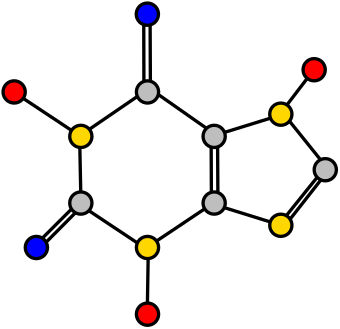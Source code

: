 <?xml version="1.0"?>
<!DOCTYPE ipe SYSTEM "ipe.dtd">
<ipe version="70218" creator="Ipe 7.2.24">
<info created="D:20220902113813" modified="D:20221207103114"/>
<ipestyle name="basic">
<symbol name="arrow/arc(spx)">
<path stroke="sym-stroke" fill="sym-stroke" pen="sym-pen">
0 0 m
-1 0.333 l
-1 -0.333 l
h
</path>
</symbol>
<symbol name="arrow/farc(spx)">
<path stroke="sym-stroke" fill="white" pen="sym-pen">
0 0 m
-1 0.333 l
-1 -0.333 l
h
</path>
</symbol>
<symbol name="arrow/ptarc(spx)">
<path stroke="sym-stroke" fill="sym-stroke" pen="sym-pen">
0 0 m
-1 0.333 l
-0.8 0 l
-1 -0.333 l
h
</path>
</symbol>
<symbol name="arrow/fptarc(spx)">
<path stroke="sym-stroke" fill="white" pen="sym-pen">
0 0 m
-1 0.333 l
-0.8 0 l
-1 -0.333 l
h
</path>
</symbol>
<symbol name="mark/circle(sx)" transformations="translations">
<path fill="sym-stroke">
0.6 0 0 0.6 0 0 e
0.4 0 0 0.4 0 0 e
</path>
</symbol>
<symbol name="mark/disk(sx)" transformations="translations">
<path fill="sym-stroke">
0.6 0 0 0.6 0 0 e
</path>
</symbol>
<symbol name="mark/fdisk(sfx)" transformations="translations">
<group>
<path fill="sym-fill">
0.5 0 0 0.5 0 0 e
</path>
<path fill="sym-stroke" fillrule="eofill">
0.6 0 0 0.6 0 0 e
0.4 0 0 0.4 0 0 e
</path>
</group>
</symbol>
<symbol name="mark/box(sx)" transformations="translations">
<path fill="sym-stroke" fillrule="eofill">
-0.6 -0.6 m
0.6 -0.6 l
0.6 0.6 l
-0.6 0.6 l
h
-0.4 -0.4 m
0.4 -0.4 l
0.4 0.4 l
-0.4 0.4 l
h
</path>
</symbol>
<symbol name="mark/square(sx)" transformations="translations">
<path fill="sym-stroke">
-0.6 -0.6 m
0.6 -0.6 l
0.6 0.6 l
-0.6 0.6 l
h
</path>
</symbol>
<symbol name="mark/fsquare(sfx)" transformations="translations">
<group>
<path fill="sym-fill">
-0.5 -0.5 m
0.5 -0.5 l
0.5 0.5 l
-0.5 0.5 l
h
</path>
<path fill="sym-stroke" fillrule="eofill">
-0.6 -0.6 m
0.6 -0.6 l
0.6 0.6 l
-0.6 0.6 l
h
-0.4 -0.4 m
0.4 -0.4 l
0.4 0.4 l
-0.4 0.4 l
h
</path>
</group>
</symbol>
<symbol name="mark/cross(sx)" transformations="translations">
<group>
<path fill="sym-stroke">
-0.43 -0.57 m
0.57 0.43 l
0.43 0.57 l
-0.57 -0.43 l
h
</path>
<path fill="sym-stroke">
-0.43 0.57 m
0.57 -0.43 l
0.43 -0.57 l
-0.57 0.43 l
h
</path>
</group>
</symbol>
<symbol name="arrow/fnormal(spx)">
<path stroke="sym-stroke" fill="white" pen="sym-pen">
0 0 m
-1 0.333 l
-1 -0.333 l
h
</path>
</symbol>
<symbol name="arrow/pointed(spx)">
<path stroke="sym-stroke" fill="sym-stroke" pen="sym-pen">
0 0 m
-1 0.333 l
-0.8 0 l
-1 -0.333 l
h
</path>
</symbol>
<symbol name="arrow/fpointed(spx)">
<path stroke="sym-stroke" fill="white" pen="sym-pen">
0 0 m
-1 0.333 l
-0.8 0 l
-1 -0.333 l
h
</path>
</symbol>
<symbol name="arrow/linear(spx)">
<path stroke="sym-stroke" pen="sym-pen">
-1 0.333 m
0 0 l
-1 -0.333 l
</path>
</symbol>
<symbol name="arrow/fdouble(spx)">
<path stroke="sym-stroke" fill="white" pen="sym-pen">
0 0 m
-1 0.333 l
-1 -0.333 l
h
-1 0 m
-2 0.333 l
-2 -0.333 l
h
</path>
</symbol>
<symbol name="arrow/double(spx)">
<path stroke="sym-stroke" fill="sym-stroke" pen="sym-pen">
0 0 m
-1 0.333 l
-1 -0.333 l
h
-1 0 m
-2 0.333 l
-2 -0.333 l
h
</path>
</symbol>
<symbol name="arrow/mid-normal(spx)">
<path stroke="sym-stroke" fill="sym-stroke" pen="sym-pen">
0.5 0 m
-0.5 0.333 l
-0.5 -0.333 l
h
</path>
</symbol>
<symbol name="arrow/mid-fnormal(spx)">
<path stroke="sym-stroke" fill="white" pen="sym-pen">
0.5 0 m
-0.5 0.333 l
-0.5 -0.333 l
h
</path>
</symbol>
<symbol name="arrow/mid-pointed(spx)">
<path stroke="sym-stroke" fill="sym-stroke" pen="sym-pen">
0.5 0 m
-0.5 0.333 l
-0.3 0 l
-0.5 -0.333 l
h
</path>
</symbol>
<symbol name="arrow/mid-fpointed(spx)">
<path stroke="sym-stroke" fill="white" pen="sym-pen">
0.5 0 m
-0.5 0.333 l
-0.3 0 l
-0.5 -0.333 l
h
</path>
</symbol>
<symbol name="arrow/mid-double(spx)">
<path stroke="sym-stroke" fill="sym-stroke" pen="sym-pen">
1 0 m
0 0.333 l
0 -0.333 l
h
0 0 m
-1 0.333 l
-1 -0.333 l
h
</path>
</symbol>
<symbol name="arrow/mid-fdouble(spx)">
<path stroke="sym-stroke" fill="white" pen="sym-pen">
1 0 m
0 0.333 l
0 -0.333 l
h
0 0 m
-1 0.333 l
-1 -0.333 l
h
</path>
</symbol>
<anglesize name="22.5 deg" value="22.5"/>
<anglesize name="30 deg" value="30"/>
<anglesize name="45 deg" value="45"/>
<anglesize name="60 deg" value="60"/>
<anglesize name="90 deg" value="90"/>
<arrowsize name="large" value="10"/>
<arrowsize name="small" value="5"/>
<arrowsize name="tiny" value="3"/>
<color name="blue" value="0 0 1"/>
<color name="brown" value="0.647 0.165 0.165"/>
<color name="darkblue" value="0 0 0.545"/>
<color name="darkcyan" value="0 0.545 0.545"/>
<color name="darkgray" value="0.663"/>
<color name="darkgreen" value="0 0.392 0"/>
<color name="darkmagenta" value="0.545 0 0.545"/>
<color name="darkorange" value="1 0.549 0"/>
<color name="darkred" value="0.545 0 0"/>
<color name="gold" value="1 0.843 0"/>
<color name="gray" value="0.745"/>
<color name="green" value="0 1 0"/>
<color name="lightblue" value="0.678 0.847 0.902"/>
<color name="lightcyan" value="0.878 1 1"/>
<color name="lightgray" value="0.827"/>
<color name="lightgreen" value="0.565 0.933 0.565"/>
<color name="lightyellow" value="1 1 0.878"/>
<color name="navy" value="0 0 0.502"/>
<color name="orange" value="1 0.647 0"/>
<color name="pink" value="1 0.753 0.796"/>
<color name="purple" value="0.627 0.125 0.941"/>
<color name="red" value="1 0 0"/>
<color name="seagreen" value="0.18 0.545 0.341"/>
<color name="turquoise" value="0.251 0.878 0.816"/>
<color name="violet" value="0.933 0.51 0.933"/>
<color name="yellow" value="1 1 0"/>
<dashstyle name="dash dot dotted" value="[4 2 1 2 1 2] 0"/>
<dashstyle name="dash dotted" value="[4 2 1 2] 0"/>
<dashstyle name="dashed" value="[4] 0"/>
<dashstyle name="dotted" value="[1 3] 0"/>
<gridsize name="10 pts (~3.5 mm)" value="10"/>
<gridsize name="14 pts (~5 mm)" value="14"/>
<gridsize name="16 pts (~6 mm)" value="16"/>
<gridsize name="20 pts (~7 mm)" value="20"/>
<gridsize name="28 pts (~10 mm)" value="28"/>
<gridsize name="32 pts (~12 mm)" value="32"/>
<gridsize name="4 pts" value="4"/>
<gridsize name="56 pts (~20 mm)" value="56"/>
<gridsize name="8 pts (~3 mm)" value="8"/>
<opacity name="10%" value="0.1"/>
<opacity name="30%" value="0.3"/>
<opacity name="50%" value="0.5"/>
<opacity name="75%" value="0.75"/>
<pen name="fat" value="1.2"/>
<pen name="heavier" value="0.8"/>
<pen name="ultrafat" value="2"/>
<symbolsize name="large" value="5"/>
<symbolsize name="small" value="2"/>
<symbolsize name="tiny" value="1.1"/>
<textsize name="Huge" value="\Huge"/>
<textsize name="LARGE" value="\LARGE"/>
<textsize name="Large" value="\Large"/>
<textsize name="footnote" value="\footnotesize"/>
<textsize name="huge" value="\huge"/>
<textsize name="large" value="\large"/>
<textsize name="small" value="\small"/>
<textsize name="tiny" value="\tiny"/>
<textstyle name="center" begin="\begin{center}" end="\end{center}"/>
<textstyle name="item" begin="\begin{itemize}\item{}" end="\end{itemize}"/>
<textstyle name="itemize" begin="\begin{itemize}" end="\end{itemize}"/>
<tiling name="falling" angle="-60" step="4" width="1"/>
<tiling name="rising" angle="30" step="4" width="1"/>
</ipestyle>
<page>
<layer name="alpha"/>
<view layers="alpha" active="alpha"/>
<path layer="alpha" matrix="1 0 0 1 -12.0182 -71.6191" stroke="black" fill="gray" pen="fat">
4 0 0 4 100 736 e
</path>
<path matrix="1 0 0 1 -4.01817 -63.6191" stroke="black" fill="gray" pen="fat">
4 0 0 4 116 712 e
</path>
<path matrix="1 0 0 1 -4.01817 -79.6191" stroke="black" fill="gold" pen="fat">
4 0 0 4 92 688 e
</path>
<path matrix="1 0 0 1 19.9818 -127.619" stroke="black" fill="red" pen="fat">
4 0 0 4 68 712 e
</path>
<path matrix="1 0 0 1 -20.0182 -79.6191" stroke="black" fill="red" pen="fat">
4 0 0 4 60 744 e
</path>
<path matrix="1 0 0 1 -4.01817 -63.6191" stroke="black" fill="blue" pen="fat">
4 0 0 4 52 672 e
</path>
<path matrix="1 0 0 1 -4.01817 -79.6191" stroke="black" fill="gray" pen="fat">
4 0 0 4 116 704 e
</path>
<path matrix="1 0 0 1 -12.0182 -79.6191" stroke="black" fill="gray" pen="fat">
4 0 0 4 76 704 e
</path>
<path matrix="1 0 0 1 -12.0182 -79.6191" stroke="black" fill="gold" pen="fat">
4 0 0 4 76 728 e
</path>
<path matrix="1 0 0 1 -12.0182 -79.6191" stroke="black" fill="gold" pen="fat">
4 0 0 4 148 736 e
</path>
<path matrix="1 0 0 1 -12.0182 -79.6191" stroke="black" fill="gold" pen="fat">
4 0 0 4 148 696 e
</path>
<path matrix="1 0 0 1 -12.0182 -83.6191" stroke="black" fill="gray" pen="fat">
4 0 0 4 164 720 e
</path>
<path matrix="1 0 0 1 -12.0182 -79.6191" stroke="black" pen="fat">
79.0708 730.563 m
96.3456 742.373 l
</path>
<path matrix="1 0 0 1 -12.0182 -79.6191" stroke="black" pen="fat">
103.891 743.074 m
121.249 730.903 l
</path>
<path matrix="1 0 0 1 -12.0182 -79.6191" stroke="black" pen="fat">
122.922 724.148 m
122.994 707.871 l
</path>
<path matrix="1 0 0 1 -12.0182 -79.6191" stroke="black" pen="fat">
125.238 724.196 m
125.332 707.772 l
</path>
<path matrix="1 0 0 1 -12.0182 -79.6191" stroke="black" pen="fat">
72.6333 730.16 m
55.2609 741.683 l
</path>
<path matrix="1 0 0 1 -12.0182 -79.6191" stroke="black" pen="fat">
75.6395 724.016 m
75.9638 708 l
</path>
<path matrix="1 0 0 1 -12.0182 -79.6191" stroke="black" pen="fat">
72.6378 701.833 m
62.1631 691.365 l
</path>
<path matrix="1 0 0 1 -12.0182 -79.6191" stroke="black" pen="fat">
63.5128 689.913 m
74.0424 700.512 l
</path>
<path matrix="1 0 0 1 -12.0182 -79.6191" stroke="black" pen="fat">
78.9048 701.25 m
96.3492 689.635 l
</path>
<path matrix="1 0 0 1 -12.0182 -79.6191" stroke="black" pen="fat">
103.252 690.329 m
120.585 701.918 l
</path>
<path matrix="1 0 0 1 -12.0182 -79.6191" stroke="black" pen="fat">
127.642 702.346 m
144.185 697.203 l
</path>
<path matrix="1 0 0 1 -12.0182 -79.6191" stroke="black" pen="fat">
149.982 699.474 m
161.078 713.269 l
</path>
<path matrix="1 0 0 1 -12.0182 -79.6191" stroke="black" pen="fat">
151.335 698.208 m
162.409 712.33 l
</path>
<path matrix="1 0 0 1 -12.0182 -79.6191" stroke="black" pen="fat">
151.113 733.488 m
162.268 719.605 l
</path>
<path matrix="1 0 0 1 -12.0182 -79.6191" stroke="black" pen="fat">
127.727 729.452 m
144.267 734.563 l
</path>
<path matrix="1 0 0 1 -12.0182 -79.6191" stroke="black" pen="fat">
100.228 684.007 m
99.9727 668 l
</path>
<path matrix="1 0 0 1 -12.0713 -75.6195" stroke="black" fill="blue" pen="fat">
4 0 0 4 100 768 e
</path>
<path matrix="1 0 0 1 -12.0182 -79.6191" stroke="black" pen="fat">
98.705 747.785 m
98.6527 768.215 l
98.6527 768.215 l
</path>
<path matrix="1 0 0 1 -12.0182 -79.6191" stroke="black" pen="fat">
101.034 747.864 m
100.944 768.126 l
</path>
<path matrix="1 0 0 1 -12.0182 -79.6191" stroke="black" fill="red" pen="fat">
4 0 0 4 160 752 e
</path>
<path matrix="1 0 0 1 -12.0182 -79.6191" stroke="black" pen="fat">
150.208 739.336 m
157.495 748.881 l
</path>
</page>
</ipe>
